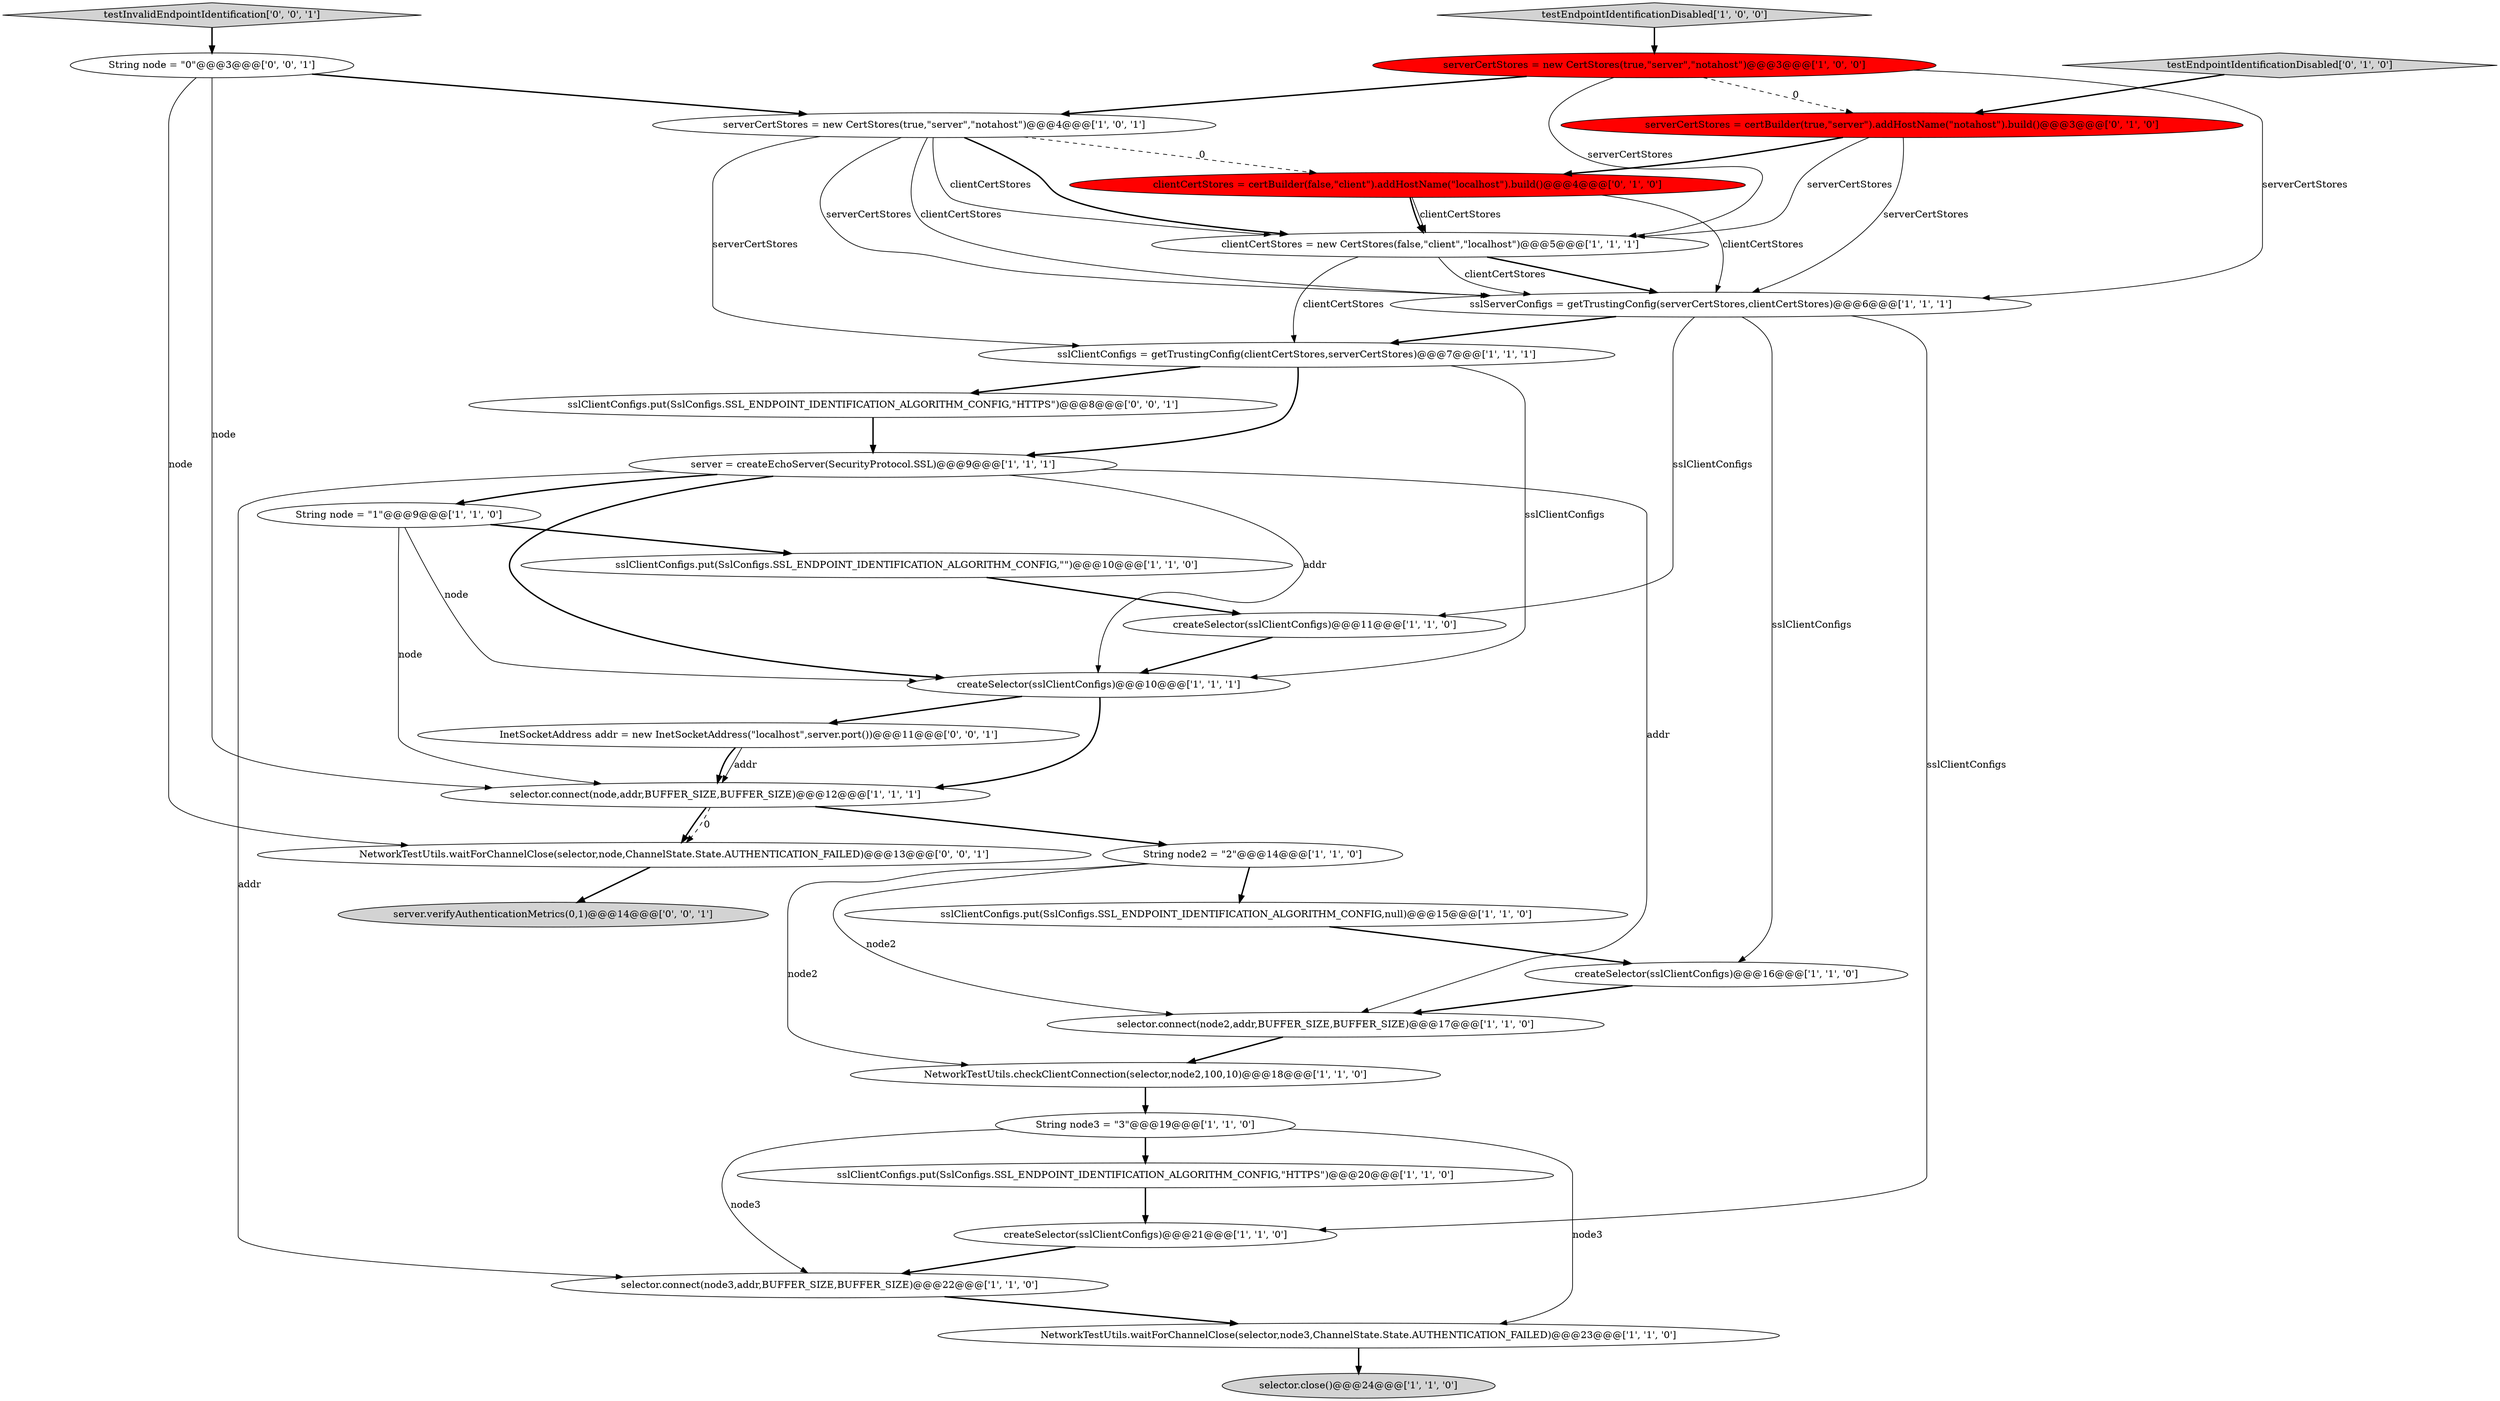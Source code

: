 digraph {
25 [style = filled, label = "clientCertStores = certBuilder(false,\"client\").addHostName(\"localhost\").build()@@@4@@@['0', '1', '0']", fillcolor = red, shape = ellipse image = "AAA1AAABBB2BBB"];
24 [style = filled, label = "serverCertStores = certBuilder(true,\"server\").addHostName(\"notahost\").build()@@@3@@@['0', '1', '0']", fillcolor = red, shape = ellipse image = "AAA1AAABBB2BBB"];
28 [style = filled, label = "String node = \"0\"@@@3@@@['0', '0', '1']", fillcolor = white, shape = ellipse image = "AAA0AAABBB3BBB"];
10 [style = filled, label = "testEndpointIdentificationDisabled['1', '0', '0']", fillcolor = lightgray, shape = diamond image = "AAA0AAABBB1BBB"];
3 [style = filled, label = "serverCertStores = new CertStores(true,\"server\",\"notahost\")@@@3@@@['1', '0', '0']", fillcolor = red, shape = ellipse image = "AAA1AAABBB1BBB"];
1 [style = filled, label = "sslClientConfigs.put(SslConfigs.SSL_ENDPOINT_IDENTIFICATION_ALGORITHM_CONFIG,\"\")@@@10@@@['1', '1', '0']", fillcolor = white, shape = ellipse image = "AAA0AAABBB1BBB"];
30 [style = filled, label = "testInvalidEndpointIdentification['0', '0', '1']", fillcolor = lightgray, shape = diamond image = "AAA0AAABBB3BBB"];
18 [style = filled, label = "String node3 = \"3\"@@@19@@@['1', '1', '0']", fillcolor = white, shape = ellipse image = "AAA0AAABBB1BBB"];
15 [style = filled, label = "selector.connect(node2,addr,BUFFER_SIZE,BUFFER_SIZE)@@@17@@@['1', '1', '0']", fillcolor = white, shape = ellipse image = "AAA0AAABBB1BBB"];
22 [style = filled, label = "selector.connect(node3,addr,BUFFER_SIZE,BUFFER_SIZE)@@@22@@@['1', '1', '0']", fillcolor = white, shape = ellipse image = "AAA0AAABBB1BBB"];
9 [style = filled, label = "NetworkTestUtils.checkClientConnection(selector,node2,100,10)@@@18@@@['1', '1', '0']", fillcolor = white, shape = ellipse image = "AAA0AAABBB1BBB"];
8 [style = filled, label = "serverCertStores = new CertStores(true,\"server\",\"notahost\")@@@4@@@['1', '0', '1']", fillcolor = white, shape = ellipse image = "AAA0AAABBB1BBB"];
4 [style = filled, label = "selector.connect(node,addr,BUFFER_SIZE,BUFFER_SIZE)@@@12@@@['1', '1', '1']", fillcolor = white, shape = ellipse image = "AAA0AAABBB1BBB"];
0 [style = filled, label = "createSelector(sslClientConfigs)@@@11@@@['1', '1', '0']", fillcolor = white, shape = ellipse image = "AAA0AAABBB1BBB"];
7 [style = filled, label = "sslClientConfigs = getTrustingConfig(clientCertStores,serverCertStores)@@@7@@@['1', '1', '1']", fillcolor = white, shape = ellipse image = "AAA0AAABBB1BBB"];
17 [style = filled, label = "sslServerConfigs = getTrustingConfig(serverCertStores,clientCertStores)@@@6@@@['1', '1', '1']", fillcolor = white, shape = ellipse image = "AAA0AAABBB1BBB"];
12 [style = filled, label = "createSelector(sslClientConfigs)@@@16@@@['1', '1', '0']", fillcolor = white, shape = ellipse image = "AAA0AAABBB1BBB"];
27 [style = filled, label = "sslClientConfigs.put(SslConfigs.SSL_ENDPOINT_IDENTIFICATION_ALGORITHM_CONFIG,\"HTTPS\")@@@8@@@['0', '0', '1']", fillcolor = white, shape = ellipse image = "AAA0AAABBB3BBB"];
2 [style = filled, label = "String node2 = \"2\"@@@14@@@['1', '1', '0']", fillcolor = white, shape = ellipse image = "AAA0AAABBB1BBB"];
29 [style = filled, label = "NetworkTestUtils.waitForChannelClose(selector,node,ChannelState.State.AUTHENTICATION_FAILED)@@@13@@@['0', '0', '1']", fillcolor = white, shape = ellipse image = "AAA0AAABBB3BBB"];
19 [style = filled, label = "createSelector(sslClientConfigs)@@@21@@@['1', '1', '0']", fillcolor = white, shape = ellipse image = "AAA0AAABBB1BBB"];
11 [style = filled, label = "server = createEchoServer(SecurityProtocol.SSL)@@@9@@@['1', '1', '1']", fillcolor = white, shape = ellipse image = "AAA0AAABBB1BBB"];
16 [style = filled, label = "sslClientConfigs.put(SslConfigs.SSL_ENDPOINT_IDENTIFICATION_ALGORITHM_CONFIG,\"HTTPS\")@@@20@@@['1', '1', '0']", fillcolor = white, shape = ellipse image = "AAA0AAABBB1BBB"];
20 [style = filled, label = "NetworkTestUtils.waitForChannelClose(selector,node3,ChannelState.State.AUTHENTICATION_FAILED)@@@23@@@['1', '1', '0']", fillcolor = white, shape = ellipse image = "AAA0AAABBB1BBB"];
21 [style = filled, label = "selector.close()@@@24@@@['1', '1', '0']", fillcolor = lightgray, shape = ellipse image = "AAA0AAABBB1BBB"];
26 [style = filled, label = "server.verifyAuthenticationMetrics(0,1)@@@14@@@['0', '0', '1']", fillcolor = lightgray, shape = ellipse image = "AAA0AAABBB3BBB"];
23 [style = filled, label = "testEndpointIdentificationDisabled['0', '1', '0']", fillcolor = lightgray, shape = diamond image = "AAA0AAABBB2BBB"];
5 [style = filled, label = "clientCertStores = new CertStores(false,\"client\",\"localhost\")@@@5@@@['1', '1', '1']", fillcolor = white, shape = ellipse image = "AAA0AAABBB1BBB"];
6 [style = filled, label = "String node = \"1\"@@@9@@@['1', '1', '0']", fillcolor = white, shape = ellipse image = "AAA0AAABBB1BBB"];
14 [style = filled, label = "createSelector(sslClientConfigs)@@@10@@@['1', '1', '1']", fillcolor = white, shape = ellipse image = "AAA0AAABBB1BBB"];
13 [style = filled, label = "sslClientConfigs.put(SslConfigs.SSL_ENDPOINT_IDENTIFICATION_ALGORITHM_CONFIG,null)@@@15@@@['1', '1', '0']", fillcolor = white, shape = ellipse image = "AAA0AAABBB1BBB"];
31 [style = filled, label = "InetSocketAddress addr = new InetSocketAddress(\"localhost\",server.port())@@@11@@@['0', '0', '1']", fillcolor = white, shape = ellipse image = "AAA0AAABBB3BBB"];
8->7 [style = solid, label="serverCertStores"];
24->5 [style = solid, label="serverCertStores"];
5->7 [style = solid, label="clientCertStores"];
7->11 [style = bold, label=""];
28->29 [style = solid, label="node"];
3->5 [style = solid, label="serverCertStores"];
11->14 [style = bold, label=""];
3->17 [style = solid, label="serverCertStores"];
11->6 [style = bold, label=""];
6->14 [style = solid, label="node"];
3->24 [style = dashed, label="0"];
12->15 [style = bold, label=""];
8->17 [style = solid, label="clientCertStores"];
28->4 [style = solid, label="node"];
7->14 [style = solid, label="sslClientConfigs"];
10->3 [style = bold, label=""];
31->4 [style = bold, label=""];
4->29 [style = bold, label=""];
1->0 [style = bold, label=""];
4->2 [style = bold, label=""];
17->19 [style = solid, label="sslClientConfigs"];
16->19 [style = bold, label=""];
5->17 [style = bold, label=""];
24->17 [style = solid, label="serverCertStores"];
11->15 [style = solid, label="addr"];
2->9 [style = solid, label="node2"];
2->13 [style = bold, label=""];
29->26 [style = bold, label=""];
20->21 [style = bold, label=""];
17->7 [style = bold, label=""];
17->0 [style = solid, label="sslClientConfigs"];
11->22 [style = solid, label="addr"];
6->1 [style = bold, label=""];
18->22 [style = solid, label="node3"];
8->17 [style = solid, label="serverCertStores"];
0->14 [style = bold, label=""];
23->24 [style = bold, label=""];
13->12 [style = bold, label=""];
9->18 [style = bold, label=""];
30->28 [style = bold, label=""];
8->5 [style = bold, label=""];
22->20 [style = bold, label=""];
27->11 [style = bold, label=""];
6->4 [style = solid, label="node"];
25->5 [style = solid, label="clientCertStores"];
15->9 [style = bold, label=""];
8->5 [style = solid, label="clientCertStores"];
24->25 [style = bold, label=""];
3->8 [style = bold, label=""];
28->8 [style = bold, label=""];
17->12 [style = solid, label="sslClientConfigs"];
2->15 [style = solid, label="node2"];
14->31 [style = bold, label=""];
7->27 [style = bold, label=""];
25->17 [style = solid, label="clientCertStores"];
25->5 [style = bold, label=""];
8->25 [style = dashed, label="0"];
4->29 [style = dashed, label="0"];
5->17 [style = solid, label="clientCertStores"];
31->4 [style = solid, label="addr"];
19->22 [style = bold, label=""];
11->14 [style = solid, label="addr"];
18->20 [style = solid, label="node3"];
14->4 [style = bold, label=""];
18->16 [style = bold, label=""];
}
